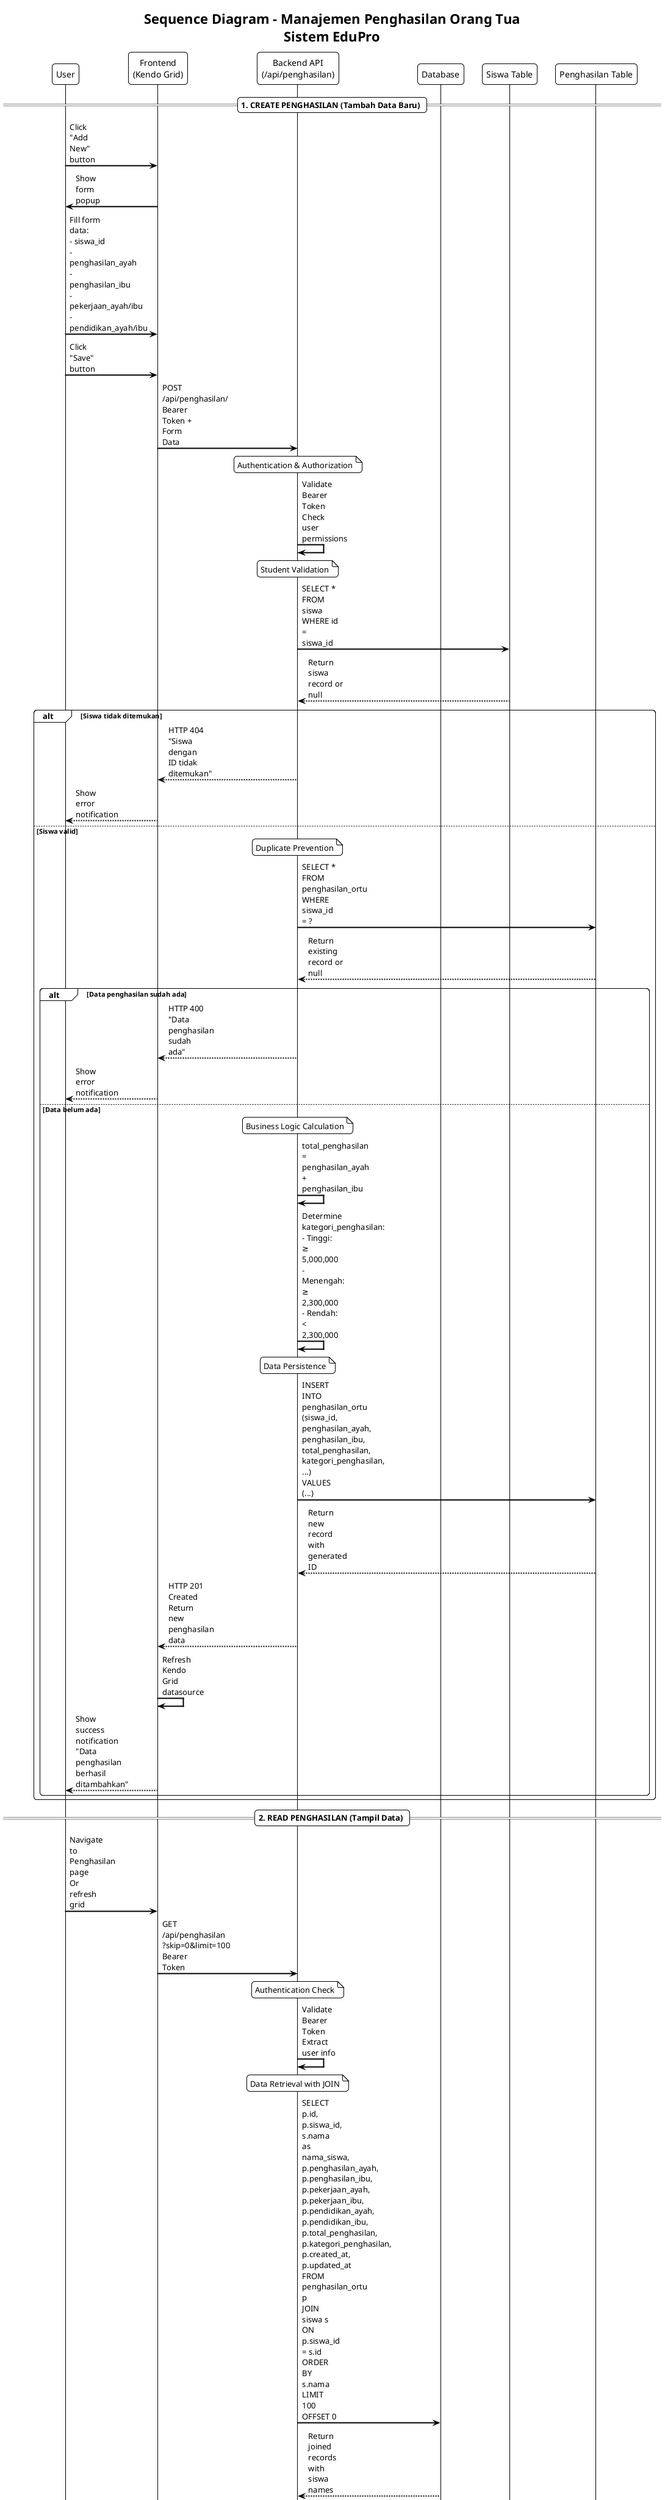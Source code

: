 @startuml Sequence_Diagram_Manajemen_Penghasilan
!theme plain
skinparam backgroundColor #FFFFFF
skinparam sequenceArrowThickness 2
skinparam roundcorner 10
skinparam maxmessagesize 60

title Sequence Diagram - Manajemen Penghasilan Orang Tua\nSistem EduPro

participant "User" as U
participant "Frontend\n(Kendo Grid)" as F
participant "Backend API\n(/api/penghasilan)" as A
participant "Database" as D
participant "Siswa Table" as S
participant "Penghasilan Table" as P

== 1. CREATE PENGHASILAN (Tambah Data Baru) ==

U -> F: Click "Add New" button
F -> U: Show form popup
U -> F: Fill form data:\n- siswa_id\n- penghasilan_ayah\n- penghasilan_ibu\n- pekerjaan_ayah/ibu\n- pendidikan_ayah/ibu
U -> F: Click "Save" button

F -> A: POST /api/penghasilan/\nBearer Token + Form Data

note over A: Authentication & Authorization
A -> A: Validate Bearer Token\nCheck user permissions

note over A: Student Validation
A -> S: SELECT * FROM siswa\nWHERE id = siswa_id
S --> A: Return siswa record or null

alt Siswa tidak ditemukan
    A --> F: HTTP 404\n"Siswa dengan ID tidak ditemukan"
    F --> U: Show error notification
else Siswa valid
    note over A: Duplicate Prevention
    A -> P: SELECT * FROM penghasilan_ortu\nWHERE siswa_id = ?
    P --> A: Return existing record or null
    
    alt Data penghasilan sudah ada
        A --> F: HTTP 400\n"Data penghasilan sudah ada"
        F --> U: Show error notification
    else Data belum ada
        note over A: Business Logic Calculation
        A -> A: total_penghasilan = \npenghasilan_ayah + penghasilan_ibu
        A -> A: Determine kategori_penghasilan:\n- Tinggi: ≥ 5,000,000\n- Menengah: ≥ 2,300,000\n- Rendah: < 2,300,000
        
        note over A: Data Persistence
        A -> P: INSERT INTO penghasilan_ortu\n(siswa_id, penghasilan_ayah, penghasilan_ibu,\ntotal_penghasilan, kategori_penghasilan, ...)\nVALUES (...)
        P --> A: Return new record with generated ID
        
        A --> F: HTTP 201 Created\nReturn new penghasilan data
        F -> F: Refresh Kendo Grid datasource
        F --> U: Show success notification\n"Data penghasilan berhasil ditambahkan"
    end
end

== 2. READ PENGHASILAN (Tampil Data) ==

U -> F: Navigate to Penghasilan page\nOr refresh grid
F -> A: GET /api/penghasilan\n?skip=0&limit=100\nBearer Token

note over A: Authentication Check
A -> A: Validate Bearer Token\nExtract user info

note over A: Data Retrieval with JOIN
A -> D: SELECT p.id, p.siswa_id,\ns.nama as nama_siswa,\np.penghasilan_ayah, p.penghasilan_ibu,\np.pekerjaan_ayah, p.pekerjaan_ibu,\np.pendidikan_ayah, p.pendidikan_ibu,\np.total_penghasilan, p.kategori_penghasilan,\np.created_at, p.updated_at\nFROM penghasilan_ortu p\nJOIN siswa s ON p.siswa_id = s.id\nORDER BY s.nama\nLIMIT 100 OFFSET 0

D --> A: Return joined records with siswa names

note over A: Data Transformation
A -> A: Convert query results to JSON array\nFormat currency values\nFormat timestamps

A --> F: HTTP 200 OK\nArray of penghasilan objects with nama_siswa

F -> F: Populate Kendo Grid:\n- Configure columns\n- Set data source\n- Enable pagination, sorting, filtering

F --> U: Display data table with columns:\n- Nama Siswa\n- Penghasilan Ayah (formatted)\n- Penghasilan Ibu (formatted)\n- Pekerjaan Ayah/Ibu\n- Pendidikan Ayah/Ibu\n- Total Penghasilan (formatted)\n- Kategori Penghasilan (badge)\n- Actions (Edit/Delete)

== 3. UPDATE PENGHASILAN (Edit Data) ==

U -> F: Click "Edit" button on grid row
F -> A: GET /api/penghasilan/{id}\nBearer Token
A -> P: SELECT * FROM penghasilan_ortu\nWHERE id = ?
P --> A: Return penghasilan record
A --> F: HTTP 200\nPenghasilan data for editing

F -> U: Show edit form popup\nPre-filled with current data
U -> F: Modify form fields:\n- penghasilan_ayah\n- penghasilan_ibu\n- pekerjaan fields\n- pendidikan fields
U -> F: Click "Update" button

F -> A: PUT /api/penghasilan/{id}\nBearer Token + Updated Data

note over A: Authentication & Validation
A -> A: Validate Bearer Token
A -> P: SELECT * FROM penghasilan_ortu\nWHERE id = ?
P --> A: Return existing record or null

alt Record tidak ditemukan
    A --> F: HTTP 404\n"Data penghasilan tidak ditemukan"
    F --> U: Show error notification
else Record ditemukan
    note over A: Business Logic for Updates
    A -> A: Check if penghasilan_ayah\nor penghasilan_ibu changed
    
    alt Penghasilan amounts changed
        A -> A: Recalculate:\ntotal_penghasilan = \nnew_ayah + new_ibu
        A -> A: Redetermine kategori_penghasilan:\n- Tinggi: ≥ 5,000,000\n- Menengah: ≥ 2,300,000\n- Rendah: < 2,300,000
    end
    
    A -> A: Set updated_at = current_timestamp()
    
    note over A: Data Update
    A -> P: UPDATE penghasilan_ortu\nSET penghasilan_ayah = ?,\npenghasilan_ibu = ?,\npekerjaan_ayah = ?, ...,\ntotal_penghasilan = ?,\nkategori_penghasilan = ?,\nupdated_at = ?\nWHERE id = ?
    P --> A: Return updated record
    
    A --> F: HTTP 200 OK\nUpdated penghasilan data
    F -> F: Refresh grid data source
    F --> U: Show success notification\n"Data penghasilan berhasil diperbarui"
end

== 4. DELETE PENGHASILAN (Hapus Data) ==

U -> F: Click "Delete" button on grid row
F -> U: Show confirmation modal:\n"Hapus data penghasilan untuk [Nama Siswa]?\nPenghasilan Ayah: Rp X\nPenghasilan Ibu: Rp Y\nTotal: Rp Z\nKategori: [Kategori]"

U -> F: Click "Confirm Delete" button

F -> A: DELETE /api/penghasilan/{id}\nBearer Token

note over A: Authentication & Validation
A -> A: Validate Bearer Token\nCheck delete permissions
A -> P: SELECT * FROM penghasilan_ortu\nWHERE id = ?
P --> A: Return record or null

alt Record tidak ditemukan
    A --> F: HTTP 404\n"Data penghasilan tidak ditemukan"
    F --> U: Show error notification
else Record ditemukan
    note over A: Data Deletion
    A -> P: DELETE FROM penghasilan_ortu\nWHERE id = ?
    P --> A: Confirm successful deletion
    
    A --> F: HTTP 204 No Content\n(Successful deletion)
    F -> F: Remove row from grid\nRefresh data source
    F --> U: Show success notification\n"Data penghasilan berhasil dihapus"
end

== 5. EXPORT EXCEL ==

U -> F: Click "Export Excel" button in toolbar
F -> A: GET /api/penghasilan/export/excel\nBearer Token

note over A: Authentication Check
A -> A: Validate Bearer Token\nCheck export permissions

note over A: Data Collection for Export
A -> D: SELECT p.id, s.nama as nama_siswa,\np.penghasilan_ayah, p.penghasilan_ibu,\np.pekerjaan_ayah, p.pekerjaan_ibu,\np.pendidikan_ayah, p.pendidikan_ibu,\np.total_penghasilan, p.kategori_penghasilan,\np.created_at, p.updated_at\nFROM penghasilan_ortu p\nJOIN siswa s ON p.siswa_id = s.id\nORDER BY s.nama

D --> A: Return all penghasilan records\nwith siswa names

note over A: Excel File Generation
A -> A: Transform query results to\nstandardized format:\n- Format currency values\n- Format dates\n- Clean text fields
A -> A: Create pandas DataFrame\nfrom transformed data
A -> A: Generate Excel file using\nopenpyxl engine in BytesIO buffer
A -> A: Set worksheet name:\n"Data Penghasilan Orang Tua"
A -> A: Set download filename:\n"Data_Penghasilan_Orang_Tua.xlsx"

A --> F: HTTP 200 OK\nStreamingResponse with:\n- Content-Type: application/vnd.\nopenxmlformats-officedocument.\nspreadsheetml.sheet\n- Content-Disposition: attachment

F -> F: Create temporary download link\nTrigger browser download
F --> U: File download starts\nShow success notification:\n"File Excel berhasil diunduh"

note over U: User receives Excel file with:\n- Complete penghasilan data\n- Proper formatting\n- Ready for analysis

@enduml 